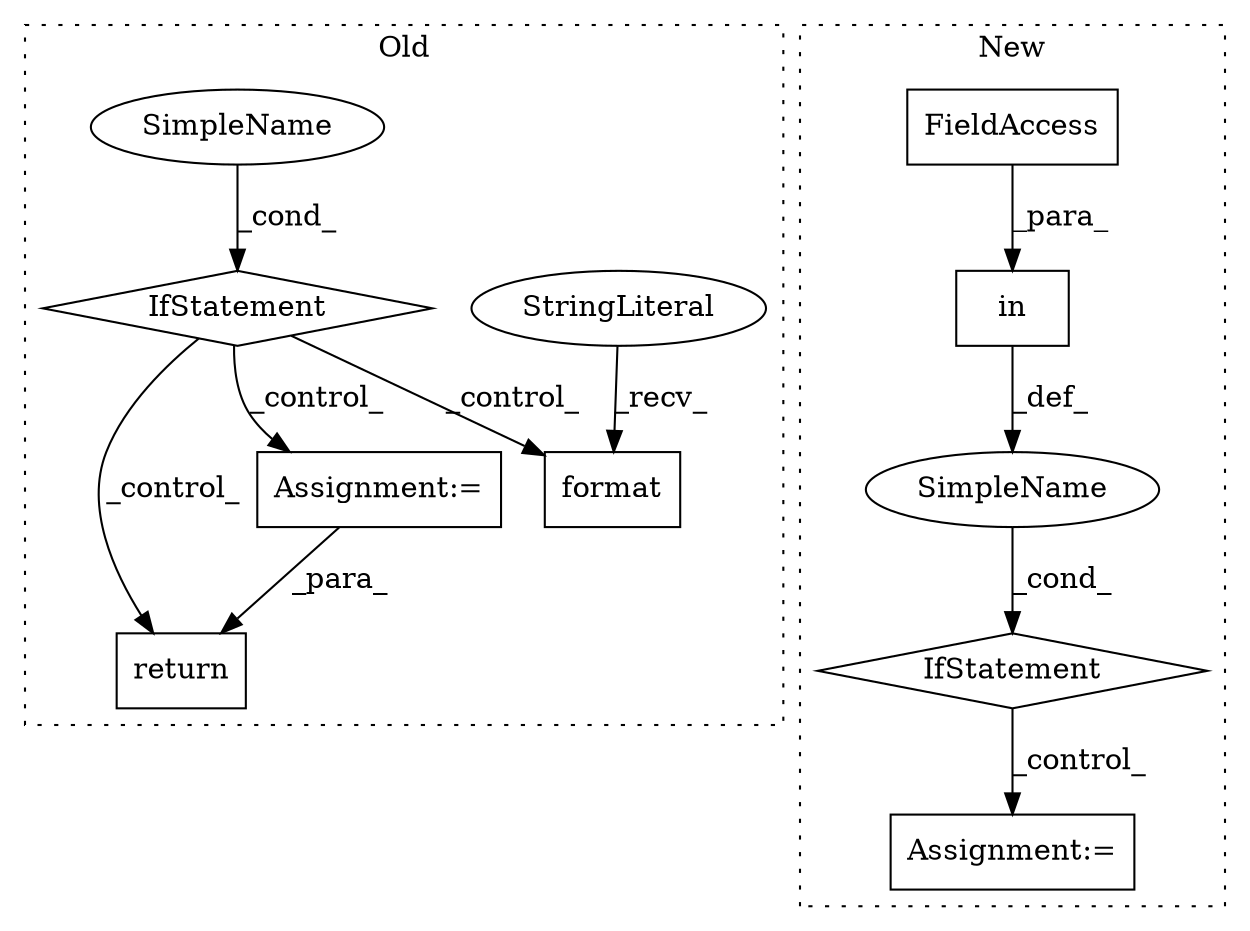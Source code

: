 digraph G {
subgraph cluster0 {
1 [label="format" a="32" s="12626,12651" l="7,1" shape="box"];
6 [label="StringLiteral" a="45" s="12610" l="15" shape="ellipse"];
8 [label="SimpleName" a="42" s="" l="" shape="ellipse"];
9 [label="return" a="41" s="12533" l="7" shape="box"];
10 [label="IfStatement" a="25" s="12429,12466" l="4,2" shape="diamond"];
11 [label="Assignment:=" a="7" s="12486" l="1" shape="box"];
label = "Old";
style="dotted";
}
subgraph cluster1 {
2 [label="in" a="105" s="14841" l="22" shape="box"];
3 [label="IfStatement" a="25" s="14805,14864" l="4,2" shape="diamond"];
4 [label="Assignment:=" a="7" s="14904" l="2" shape="box"];
5 [label="SimpleName" a="42" s="" l="" shape="ellipse"];
7 [label="FieldAccess" a="22" s="14851" l="12" shape="box"];
label = "New";
style="dotted";
}
2 -> 5 [label="_def_"];
3 -> 4 [label="_control_"];
5 -> 3 [label="_cond_"];
6 -> 1 [label="_recv_"];
7 -> 2 [label="_para_"];
8 -> 10 [label="_cond_"];
10 -> 9 [label="_control_"];
10 -> 1 [label="_control_"];
10 -> 11 [label="_control_"];
11 -> 9 [label="_para_"];
}